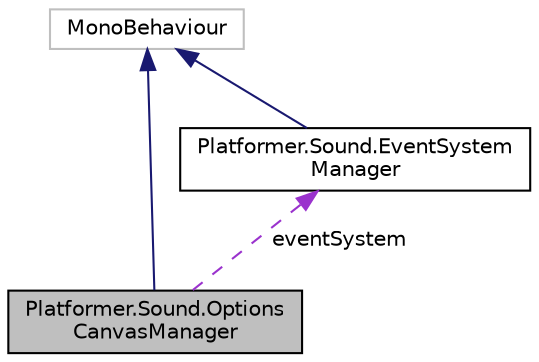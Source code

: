 digraph "Platformer.Sound.OptionsCanvasManager"
{
 // LATEX_PDF_SIZE
  edge [fontname="Helvetica",fontsize="10",labelfontname="Helvetica",labelfontsize="10"];
  node [fontname="Helvetica",fontsize="10",shape=record];
  Node1 [label="Platformer.Sound.Options\lCanvasManager",height=0.2,width=0.4,color="black", fillcolor="grey75", style="filled", fontcolor="black",tooltip="Class used to build pause menu"];
  Node2 -> Node1 [dir="back",color="midnightblue",fontsize="10",style="solid",fontname="Helvetica"];
  Node2 [label="MonoBehaviour",height=0.2,width=0.4,color="grey75", fillcolor="white", style="filled",tooltip=" "];
  Node3 -> Node1 [dir="back",color="darkorchid3",fontsize="10",style="dashed",label=" eventSystem" ,fontname="Helvetica"];
  Node3 [label="Platformer.Sound.EventSystem\lManager",height=0.2,width=0.4,color="black", fillcolor="white", style="filled",URL="$class_platformer_1_1_sound_1_1_event_system_manager.html",tooltip="Wrapper class used to ensure EventSystem will do the requiered intructions when enabled"];
  Node2 -> Node3 [dir="back",color="midnightblue",fontsize="10",style="solid",fontname="Helvetica"];
}
